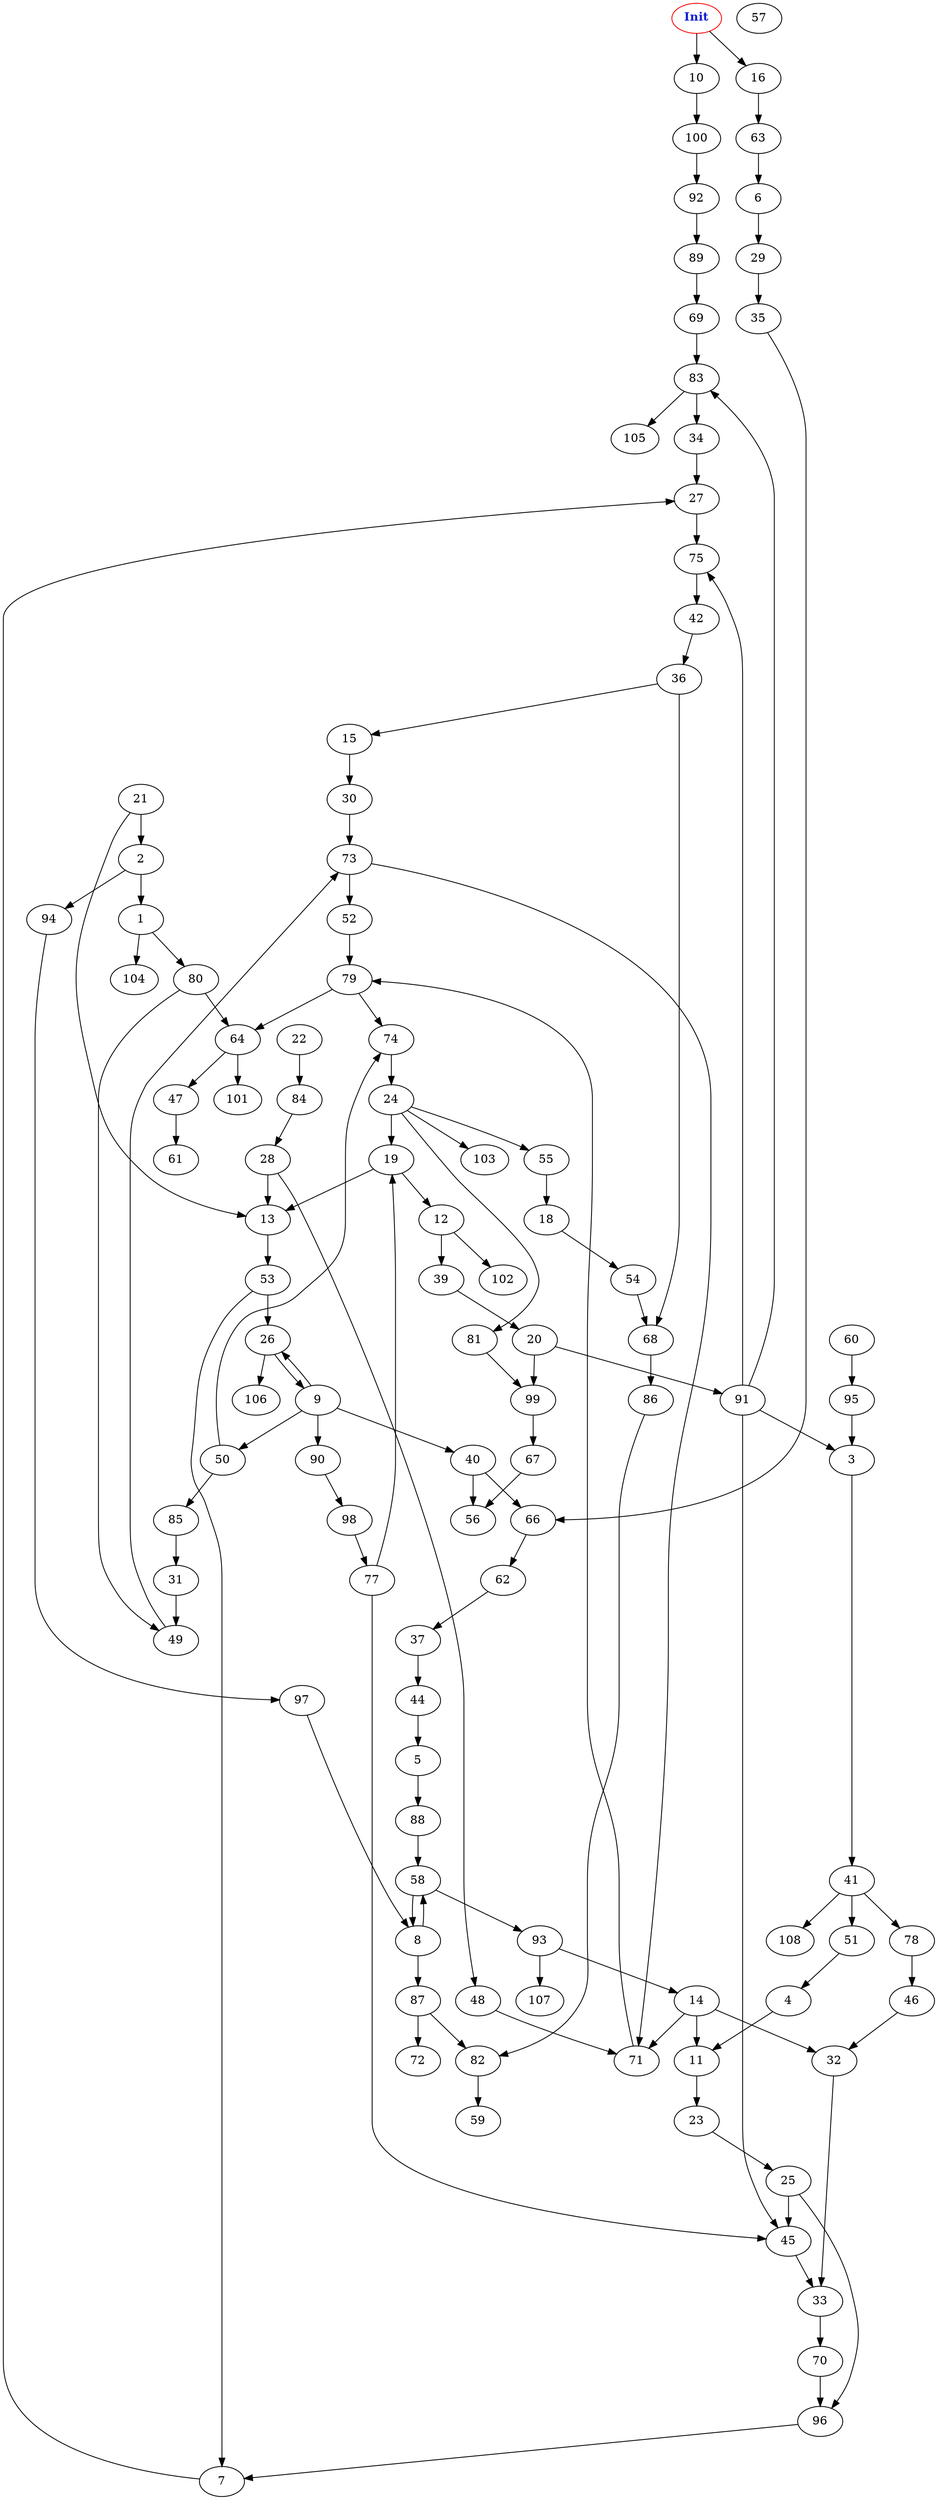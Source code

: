 digraph "Perturbed Net Graph with 104 nodes" {
edge ["class"="link-class"]
"0" ["color"="red","label"=<<b>Init</b>>,"fontcolor"="#1020d0"]
"57"
"5" -> "88" ["weight"="3.0"]
"88" -> "58" ["weight"="4.0"]
"69" -> "83" ["weight"="5.0"]
"83" -> "34" ["weight"="8.0"]
"83" -> "105" ["weight"="1.0"]
"0" -> "10" ["weight"="6.0"]
"0" -> "16" ["weight"="5.0"]
"10" -> "100" ["weight"="6.0"]
"16" -> "63" ["weight"="8.0"]
"58" -> "93" ["weight"="6.0"]
"58" -> "8" ["weight"="9.0"]
"93" -> "14" ["weight"="7.0"]
"93" -> "107" ["weight"="9.0"]
"8" -> "58" ["weight"="1.0"]
"8" -> "87" ["weight"="9.0"]
"87" -> "82" ["weight"="9.0"]
"87" -> "72" ["weight"="9.0"]
"100" -> "92" ["weight"="9.0"]
"42" -> "36" ["weight"="5.0"]
"36" -> "68" ["weight"="5.0"]
"36" -> "15" ["weight"="2.0"]
"68" -> "86" ["weight"="5.0"]
"15" -> "30" ["weight"="7.0"]
"30" -> "73" ["weight"="5.0"]
"24" -> "103" ["weight"="1.0"]
"24" -> "19" ["weight"="7.0"]
"24" -> "81" ["weight"="1.0"]
"24" -> "55" ["weight"="6.0"]
"19" -> "13" ["weight"="4.0"]
"19" -> "12" ["weight"="5.0"]
"13" -> "53" ["weight"="2.0"]
"53" -> "7" ["weight"="2.0"]
"53" -> "26" ["weight"="7.0"]
"12" -> "39" ["weight"="9.0"]
"12" -> "102" ["weight"="7.0"]
"39" -> "20" ["weight"="2.0"]
"81" -> "99" ["weight"="7.0"]
"55" -> "18" ["weight"="3.0"]
"37" -> "44" ["weight"="1.0"]
"44" -> "5" ["weight"="1.0"]
"25" -> "45" ["weight"="9.0"]
"25" -> "96" ["weight"="6.0"]
"45" -> "33" ["weight"="4.0"]
"96" -> "7" ["weight"="3.0"]
"52" -> "79" ["weight"="7.0"]
"79" -> "64" ["weight"="8.0"]
"79" -> "74" ["weight"="1.0"]
"14" -> "11" ["weight"="5.0"]
"14" -> "71" ["weight"="9.0"]
"14" -> "32" ["weight"="4.0"]
"11" -> "23" ["weight"="4.0"]
"23" -> "25" ["weight"="7.0"]
"71" -> "79" ["weight"="4.0"]
"32" -> "33" ["weight"="5.0"]
"20" -> "91" ["weight"="1.0"]
"20" -> "99" ["weight"="7.0"]
"91" -> "45" ["weight"="6.0"]
"91" -> "83" ["weight"="2.0"]
"91" -> "75" ["weight"="8.0"]
"91" -> "3" ["weight"="7.0"]
"99" -> "67" ["weight"="7.0"]
"46" -> "32" ["weight"="5.0"]
"33" -> "70" ["weight"="8.0"]
"78" -> "46" ["weight"="7.0"]
"29" -> "35" ["weight"="8.0"]
"35" -> "66" ["weight"="1.0"]
"84" -> "28" ["weight"="2.0"]
"28" -> "13" ["weight"="8.0"]
"28" -> "48" ["weight"="3.0"]
"48" -> "71" ["weight"="5.0"]
"89" -> "69" ["weight"="5.0"]
"1" -> "80" ["weight"="6.0"]
"1" -> "104" ["weight"="5.0"]
"80" -> "49" ["weight"="3.0"]
"80" -> "64" ["weight"="7.0"]
"74" -> "24" ["weight"="9.0"]
"6" -> "29" ["weight"="5.0"]
"60" -> "95" ["weight"="6.0"]
"95" -> "3" ["weight"="8.0"]
"85" -> "31" ["weight"="6.0"]
"31" -> "49" ["weight"="6.0"]
"49" -> "73" ["weight"="1.0"]
"70" -> "96" ["weight"="5.0"]
"21" -> "13" ["weight"="1.0"]
"21" -> "2" ["weight"="9.0"]
"2" -> "1" ["weight"="6.0"]
"2" -> "94" ["weight"="5.0"]
"94" -> "97" ["weight"="1.0"]
"92" -> "89" ["weight"="4.0"]
"97" -> "8" ["weight"="1.0"]
"9" -> "90" ["weight"="3.0"]
"9" -> "50" ["weight"="5.0"]
"9" -> "40" ["weight"="7.0"]
"9" -> "26" ["weight"="1.0"]
"90" -> "98" ["weight"="1.0"]
"50" -> "85" ["weight"="4.0"]
"50" -> "74" ["weight"="5.0"]
"40" -> "66" ["weight"="2.0"]
"40" -> "56" ["weight"="9.0"]
"26" -> "106" ["weight"="8.0"]
"26" -> "9" ["weight"="8.0"]
"7" -> "27" ["weight"="3.0"]
"27" -> "75" ["weight"="5.0"]
"77" -> "45" ["weight"="3.0"]
"77" -> "19" ["weight"="8.0"]
"41" -> "78" ["weight"="5.0"]
"41" -> "108" ["weight"="7.0"]
"41" -> "51" ["weight"="5.0"]
"51" -> "4" ["weight"="1.0"]
"73" -> "52" ["weight"="6.0"]
"73" -> "71" ["weight"="2.0"]
"64" -> "101" ["weight"="8.0"]
"64" -> "47" ["weight"="2.0"]
"47" -> "61" ["weight"="8.0"]
"34" -> "27" ["weight"="5.0"]
"75" -> "42" ["weight"="9.0"]
"22" -> "84" ["weight"="2.0"]
"54" -> "68" ["weight"="2.0"]
"86" -> "82" ["weight"="2.0"]
"82" -> "59" ["weight"="5.0"]
"98" -> "77" ["weight"="6.0"]
"3" -> "41" ["weight"="1.0"]
"66" -> "62" ["weight"="8.0"]
"62" -> "37" ["weight"="8.0"]
"63" -> "6" ["weight"="2.0"]
"18" -> "54" ["weight"="1.0"]
"67" -> "56" ["weight"="8.0"]
"4" -> "11" ["weight"="3.0"]
}